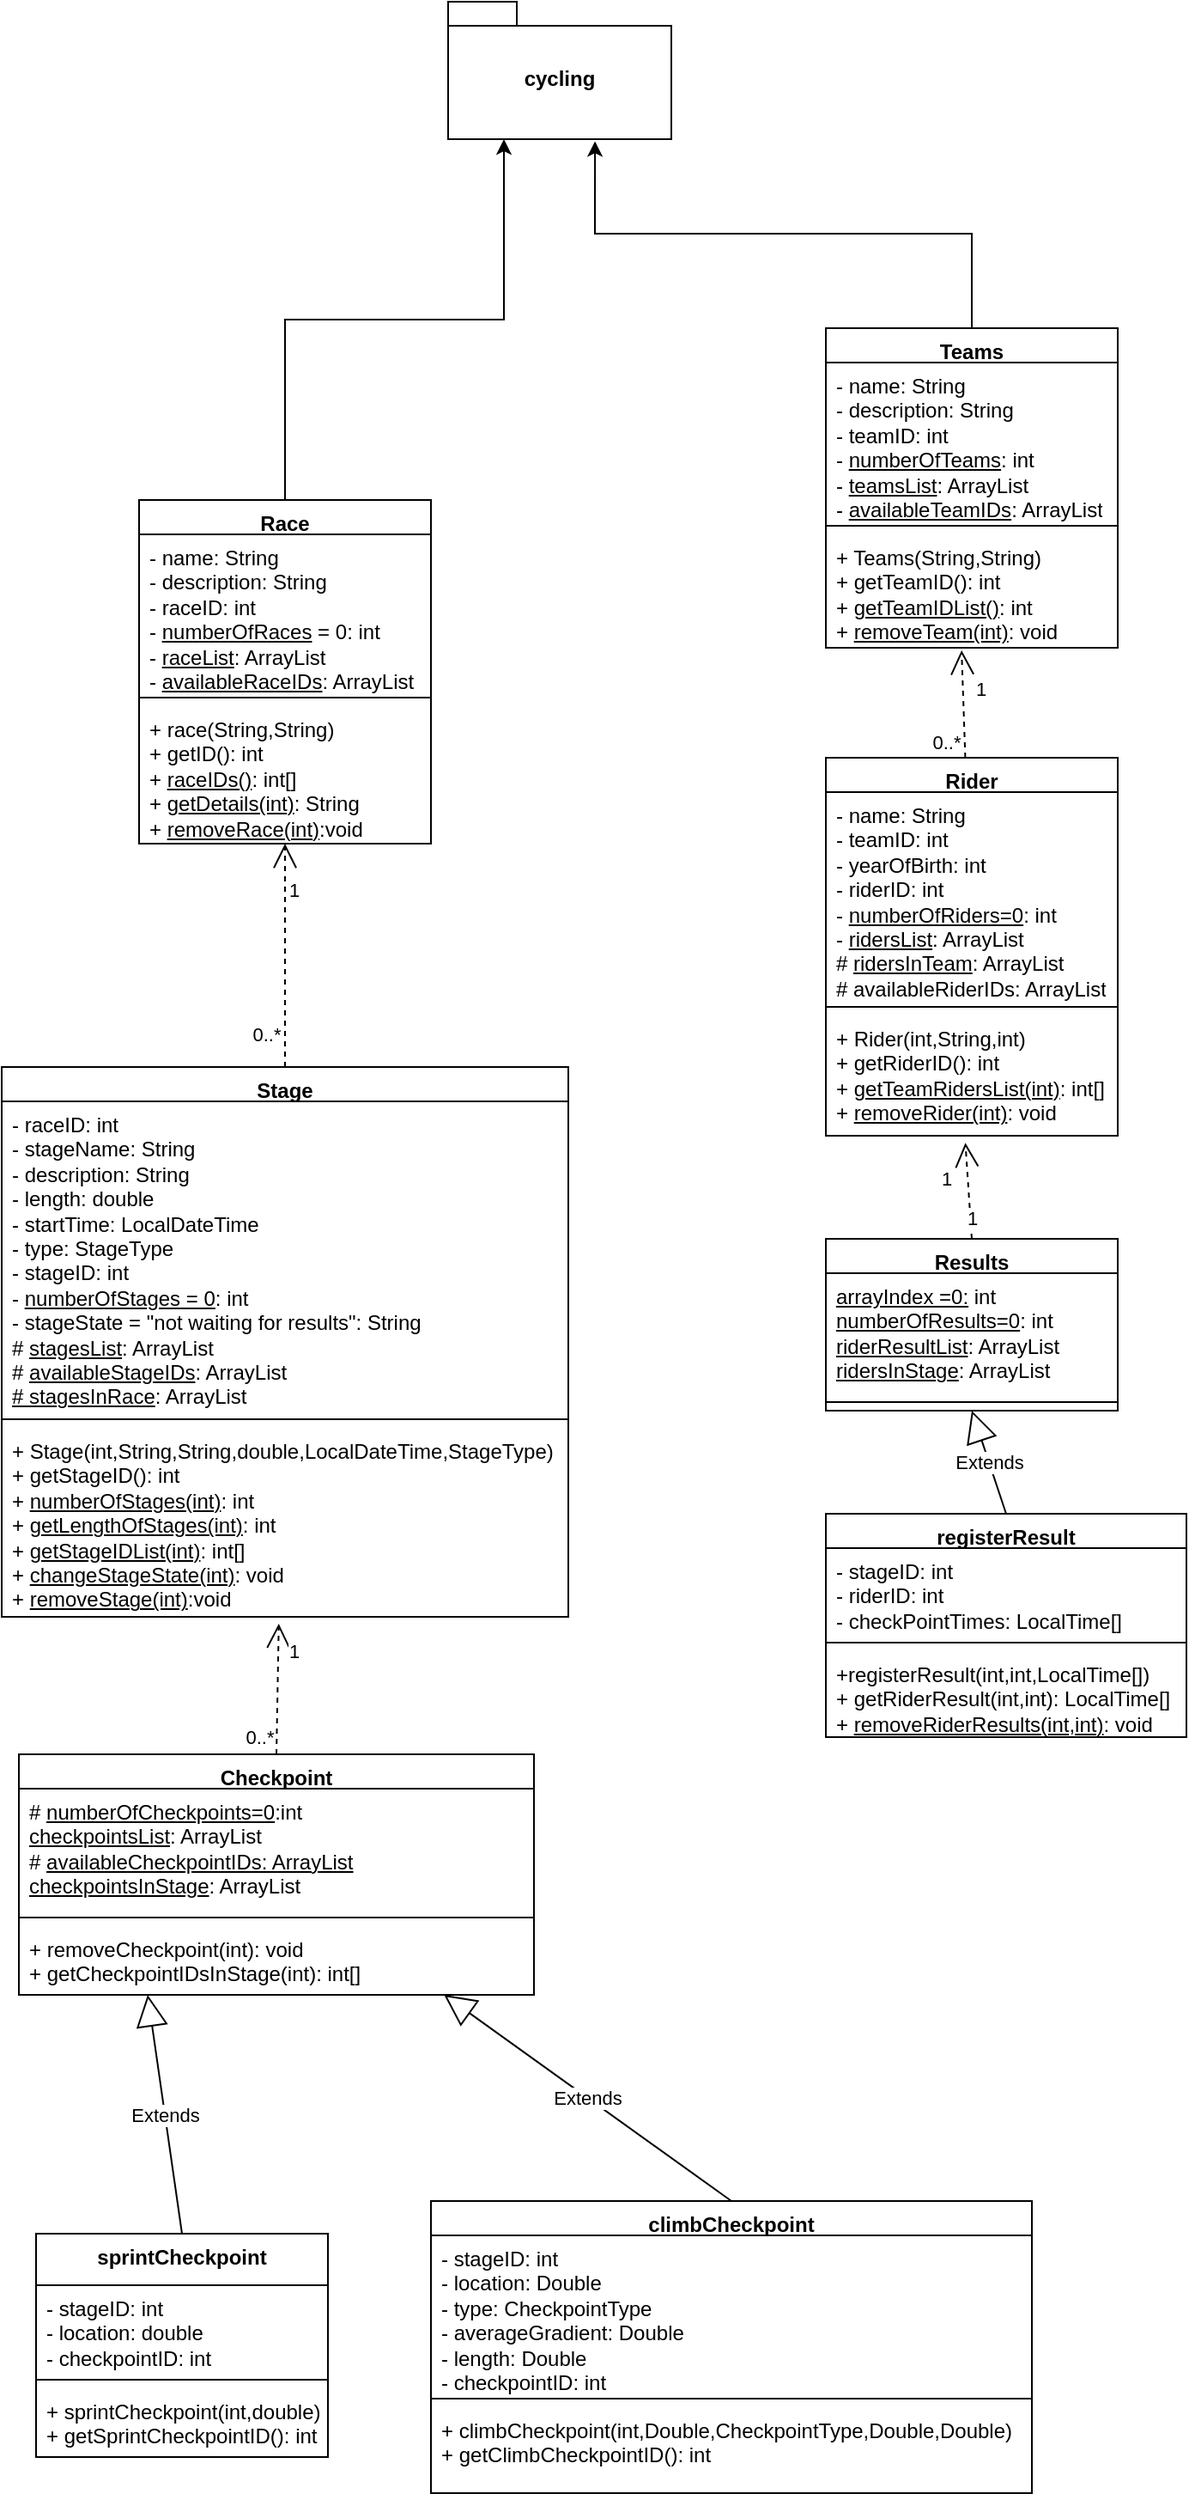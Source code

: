 <mxfile version="24.2.0" type="github">
  <diagram id="C5RBs43oDa-KdzZeNtuy" name="Page-1">
    <mxGraphModel dx="756" dy="1561" grid="1" gridSize="10" guides="1" tooltips="1" connect="1" arrows="1" fold="1" page="1" pageScale="1" pageWidth="827" pageHeight="1169" math="0" shadow="0">
      <root>
        <mxCell id="WIyWlLk6GJQsqaUBKTNV-0" />
        <mxCell id="WIyWlLk6GJQsqaUBKTNV-1" parent="WIyWlLk6GJQsqaUBKTNV-0" />
        <mxCell id="emHu-cfzv6c4kefyn8a2-1" value="Teams" style="swimlane;fontStyle=1;align=center;verticalAlign=top;childLayout=stackLayout;horizontal=1;startSize=20;horizontalStack=0;resizeParent=1;resizeParentMax=0;resizeLast=0;collapsible=1;marginBottom=0;whiteSpace=wrap;html=1;" vertex="1" parent="WIyWlLk6GJQsqaUBKTNV-1">
          <mxGeometry x="480" y="-70" width="170" height="186" as="geometry">
            <mxRectangle x="530" y="90" width="80" height="30" as="alternateBounds" />
          </mxGeometry>
        </mxCell>
        <mxCell id="emHu-cfzv6c4kefyn8a2-2" value="- name: String&lt;div&gt;- description: String&lt;/div&gt;&lt;div&gt;- teamID: int&lt;/div&gt;&lt;div&gt;- &lt;u&gt;numberOfTeams&lt;/u&gt;: int&lt;/div&gt;&lt;div&gt;- &lt;u&gt;teamsList&lt;/u&gt;: ArrayList&lt;/div&gt;&lt;div&gt;- &lt;u&gt;availableTeamIDs&lt;/u&gt;: ArrayList&lt;/div&gt;" style="text;strokeColor=none;fillColor=none;align=left;verticalAlign=top;spacingLeft=4;spacingRight=4;overflow=hidden;rotatable=0;points=[[0,0.5],[1,0.5]];portConstraint=eastwest;whiteSpace=wrap;html=1;" vertex="1" parent="emHu-cfzv6c4kefyn8a2-1">
          <mxGeometry y="20" width="170" height="90" as="geometry" />
        </mxCell>
        <mxCell id="emHu-cfzv6c4kefyn8a2-3" value="" style="line;strokeWidth=1;fillColor=none;align=left;verticalAlign=middle;spacingTop=-1;spacingLeft=3;spacingRight=3;rotatable=0;labelPosition=right;points=[];portConstraint=eastwest;strokeColor=inherit;" vertex="1" parent="emHu-cfzv6c4kefyn8a2-1">
          <mxGeometry y="110" width="170" height="10" as="geometry" />
        </mxCell>
        <mxCell id="emHu-cfzv6c4kefyn8a2-4" value="+ Teams(String,String)&lt;div&gt;+ getTeamID(): int&lt;/div&gt;&lt;div&gt;+ &lt;u&gt;getTeamIDList()&lt;/u&gt;: int&lt;/div&gt;&lt;div&gt;+ &lt;u&gt;removeTeam(int)&lt;/u&gt;: void&lt;/div&gt;" style="text;strokeColor=none;fillColor=none;align=left;verticalAlign=top;spacingLeft=4;spacingRight=4;overflow=hidden;rotatable=0;points=[[0,0.5],[1,0.5]];portConstraint=eastwest;whiteSpace=wrap;html=1;" vertex="1" parent="emHu-cfzv6c4kefyn8a2-1">
          <mxGeometry y="120" width="170" height="66" as="geometry" />
        </mxCell>
        <mxCell id="emHu-cfzv6c4kefyn8a2-6" value="Stage" style="swimlane;fontStyle=1;align=center;verticalAlign=top;childLayout=stackLayout;horizontal=1;startSize=20;horizontalStack=0;resizeParent=1;resizeParentMax=0;resizeLast=0;collapsible=1;marginBottom=0;whiteSpace=wrap;html=1;" vertex="1" parent="WIyWlLk6GJQsqaUBKTNV-1">
          <mxGeometry y="360" width="330" height="320" as="geometry">
            <mxRectangle x="120" y="390" width="80" height="30" as="alternateBounds" />
          </mxGeometry>
        </mxCell>
        <mxCell id="emHu-cfzv6c4kefyn8a2-7" value="- raceID: int&lt;div&gt;- stageName: String&lt;/div&gt;&lt;div&gt;- description: String&lt;/div&gt;&lt;div&gt;- length: double&lt;/div&gt;&lt;div&gt;- startTime: LocalDateTime&lt;/div&gt;&lt;div&gt;- type: StageType&lt;/div&gt;&lt;div&gt;- stageID: int&lt;/div&gt;&lt;div&gt;-&amp;nbsp;&lt;u&gt;numberOfStages = 0&lt;/u&gt;: int&lt;/div&gt;&lt;div&gt;- stageState = &quot;not waiting for results&quot;: String&lt;/div&gt;&lt;div&gt;# &lt;u&gt;stagesList&lt;/u&gt;: ArrayList&lt;/div&gt;&lt;div&gt;# &lt;u&gt;availableStageIDs&lt;/u&gt;: ArrayList&lt;/div&gt;&lt;div&gt;&lt;u&gt;# stagesInRace&lt;/u&gt;: ArrayList&lt;/div&gt;" style="text;strokeColor=none;fillColor=none;align=left;verticalAlign=top;spacingLeft=4;spacingRight=4;overflow=hidden;rotatable=0;points=[[0,0.5],[1,0.5]];portConstraint=eastwest;whiteSpace=wrap;html=1;" vertex="1" parent="emHu-cfzv6c4kefyn8a2-6">
          <mxGeometry y="20" width="330" height="180" as="geometry" />
        </mxCell>
        <mxCell id="emHu-cfzv6c4kefyn8a2-8" value="" style="line;strokeWidth=1;fillColor=none;align=left;verticalAlign=middle;spacingTop=-1;spacingLeft=3;spacingRight=3;rotatable=0;labelPosition=right;points=[];portConstraint=eastwest;strokeColor=inherit;" vertex="1" parent="emHu-cfzv6c4kefyn8a2-6">
          <mxGeometry y="200" width="330" height="10" as="geometry" />
        </mxCell>
        <mxCell id="emHu-cfzv6c4kefyn8a2-9" value="+ Stage(int,String,String,double,LocalDateTime,StageType)&lt;div&gt;+ getStageID(): int&lt;/div&gt;&lt;div&gt;+ &lt;u&gt;numberOfStages(int)&lt;/u&gt;: int&lt;/div&gt;&lt;div&gt;+ &lt;u&gt;getLengthOfStages(int)&lt;/u&gt;: int&lt;/div&gt;&lt;div&gt;+ &lt;u&gt;getStageIDList(int)&lt;/u&gt;: int[]&lt;/div&gt;&lt;div&gt;+ &lt;u&gt;changeStageState(int)&lt;/u&gt;: void&lt;/div&gt;&lt;div&gt;+ &lt;u&gt;removeStage(int)&lt;/u&gt;:void&lt;/div&gt;" style="text;strokeColor=none;fillColor=none;align=left;verticalAlign=top;spacingLeft=4;spacingRight=4;overflow=hidden;rotatable=0;points=[[0,0.5],[1,0.5]];portConstraint=eastwest;whiteSpace=wrap;html=1;" vertex="1" parent="emHu-cfzv6c4kefyn8a2-6">
          <mxGeometry y="210" width="330" height="110" as="geometry" />
        </mxCell>
        <mxCell id="emHu-cfzv6c4kefyn8a2-10" value="Rider" style="swimlane;fontStyle=1;align=center;verticalAlign=top;childLayout=stackLayout;horizontal=1;startSize=20;horizontalStack=0;resizeParent=1;resizeParentMax=0;resizeLast=0;collapsible=1;marginBottom=0;whiteSpace=wrap;html=1;" vertex="1" parent="WIyWlLk6GJQsqaUBKTNV-1">
          <mxGeometry x="480" y="180" width="170" height="220" as="geometry">
            <mxRectangle x="650" y="250" width="80" height="30" as="alternateBounds" />
          </mxGeometry>
        </mxCell>
        <mxCell id="emHu-cfzv6c4kefyn8a2-11" value="- name: String&lt;div&gt;- teamID: int&lt;/div&gt;&lt;div&gt;- yearOfBirth: int&lt;/div&gt;&lt;div&gt;- riderID: int&lt;/div&gt;&lt;div&gt;- &lt;u&gt;numberOfRiders=0&lt;/u&gt;: int&lt;/div&gt;&lt;div&gt;- &lt;u&gt;ridersList&lt;/u&gt;: ArrayList&lt;/div&gt;&lt;div&gt;# &lt;u&gt;ridersInTeam&lt;/u&gt;: ArrayList&lt;/div&gt;&lt;div&gt;# availableRiderIDs: ArrayList&lt;/div&gt;" style="text;strokeColor=none;fillColor=none;align=left;verticalAlign=top;spacingLeft=4;spacingRight=4;overflow=hidden;rotatable=0;points=[[0,0.5],[1,0.5]];portConstraint=eastwest;whiteSpace=wrap;html=1;" vertex="1" parent="emHu-cfzv6c4kefyn8a2-10">
          <mxGeometry y="20" width="170" height="120" as="geometry" />
        </mxCell>
        <mxCell id="emHu-cfzv6c4kefyn8a2-12" value="" style="line;strokeWidth=1;fillColor=none;align=left;verticalAlign=middle;spacingTop=-1;spacingLeft=3;spacingRight=3;rotatable=0;labelPosition=right;points=[];portConstraint=eastwest;strokeColor=inherit;" vertex="1" parent="emHu-cfzv6c4kefyn8a2-10">
          <mxGeometry y="140" width="170" height="10" as="geometry" />
        </mxCell>
        <mxCell id="emHu-cfzv6c4kefyn8a2-13" value="+ Rider(int,String,int)&lt;div&gt;+ getRiderID(): int&lt;/div&gt;&lt;div&gt;+ &lt;u&gt;getTeamRidersList(int)&lt;/u&gt;: int[]&lt;/div&gt;&lt;div&gt;+ &lt;u&gt;removeRider(int)&lt;/u&gt;: void&lt;/div&gt;" style="text;strokeColor=none;fillColor=none;align=left;verticalAlign=top;spacingLeft=4;spacingRight=4;overflow=hidden;rotatable=0;points=[[0,0.5],[1,0.5]];portConstraint=eastwest;whiteSpace=wrap;html=1;" vertex="1" parent="emHu-cfzv6c4kefyn8a2-10">
          <mxGeometry y="150" width="170" height="70" as="geometry" />
        </mxCell>
        <mxCell id="emHu-cfzv6c4kefyn8a2-14" value="Results" style="swimlane;fontStyle=1;align=center;verticalAlign=top;childLayout=stackLayout;horizontal=1;startSize=20;horizontalStack=0;resizeParent=1;resizeParentMax=0;resizeLast=0;collapsible=1;marginBottom=0;whiteSpace=wrap;html=1;" vertex="1" parent="WIyWlLk6GJQsqaUBKTNV-1">
          <mxGeometry x="480" y="460" width="170" height="100" as="geometry">
            <mxRectangle x="525" y="490" width="80" height="30" as="alternateBounds" />
          </mxGeometry>
        </mxCell>
        <mxCell id="emHu-cfzv6c4kefyn8a2-15" value="&lt;u&gt;arrayIndex =0:&lt;/u&gt;&amp;nbsp;int&lt;div&gt;&lt;u&gt;numberOfResults=0&lt;/u&gt;: int&lt;/div&gt;&lt;div&gt;&lt;u&gt;riderResultList&lt;/u&gt;: ArrayList&lt;/div&gt;&lt;div&gt;&lt;u&gt;ridersInStage&lt;/u&gt;: ArrayList&lt;/div&gt;" style="text;strokeColor=none;fillColor=none;align=left;verticalAlign=top;spacingLeft=4;spacingRight=4;overflow=hidden;rotatable=0;points=[[0,0.5],[1,0.5]];portConstraint=eastwest;whiteSpace=wrap;html=1;" vertex="1" parent="emHu-cfzv6c4kefyn8a2-14">
          <mxGeometry y="20" width="170" height="70" as="geometry" />
        </mxCell>
        <mxCell id="emHu-cfzv6c4kefyn8a2-16" value="" style="line;strokeWidth=1;fillColor=none;align=left;verticalAlign=middle;spacingTop=-1;spacingLeft=3;spacingRight=3;rotatable=0;labelPosition=right;points=[];portConstraint=eastwest;strokeColor=inherit;" vertex="1" parent="emHu-cfzv6c4kefyn8a2-14">
          <mxGeometry y="90" width="170" height="10" as="geometry" />
        </mxCell>
        <mxCell id="emHu-cfzv6c4kefyn8a2-18" value="registerResult" style="swimlane;fontStyle=1;align=center;verticalAlign=top;childLayout=stackLayout;horizontal=1;startSize=20;horizontalStack=0;resizeParent=1;resizeParentMax=0;resizeLast=0;collapsible=1;marginBottom=0;whiteSpace=wrap;html=1;" vertex="1" parent="WIyWlLk6GJQsqaUBKTNV-1">
          <mxGeometry x="480" y="620" width="210" height="130" as="geometry">
            <mxRectangle x="480" y="620" width="80" height="30" as="alternateBounds" />
          </mxGeometry>
        </mxCell>
        <mxCell id="emHu-cfzv6c4kefyn8a2-19" value="- stageID: int&lt;div&gt;- riderID: int&lt;/div&gt;&lt;div&gt;- checkPointTimes: LocalTime[]&lt;/div&gt;" style="text;strokeColor=none;fillColor=none;align=left;verticalAlign=top;spacingLeft=4;spacingRight=4;overflow=hidden;rotatable=0;points=[[0,0.5],[1,0.5]];portConstraint=eastwest;whiteSpace=wrap;html=1;" vertex="1" parent="emHu-cfzv6c4kefyn8a2-18">
          <mxGeometry y="20" width="210" height="50" as="geometry" />
        </mxCell>
        <mxCell id="emHu-cfzv6c4kefyn8a2-20" value="" style="line;strokeWidth=1;fillColor=none;align=left;verticalAlign=middle;spacingTop=-1;spacingLeft=3;spacingRight=3;rotatable=0;labelPosition=right;points=[];portConstraint=eastwest;strokeColor=inherit;" vertex="1" parent="emHu-cfzv6c4kefyn8a2-18">
          <mxGeometry y="70" width="210" height="10" as="geometry" />
        </mxCell>
        <mxCell id="emHu-cfzv6c4kefyn8a2-21" value="+registerResult(int,int,LocalTime[])&lt;div&gt;+ getRiderResult(int,int): LocalTime[]&lt;/div&gt;&lt;div&gt;+ &lt;u&gt;removeRiderResults(int,int)&lt;/u&gt;: void&lt;/div&gt;" style="text;strokeColor=none;fillColor=none;align=left;verticalAlign=top;spacingLeft=4;spacingRight=4;overflow=hidden;rotatable=0;points=[[0,0.5],[1,0.5]];portConstraint=eastwest;whiteSpace=wrap;html=1;" vertex="1" parent="emHu-cfzv6c4kefyn8a2-18">
          <mxGeometry y="80" width="210" height="50" as="geometry" />
        </mxCell>
        <mxCell id="emHu-cfzv6c4kefyn8a2-22" value="Race" style="swimlane;fontStyle=1;align=center;verticalAlign=top;childLayout=stackLayout;horizontal=1;startSize=20;horizontalStack=0;resizeParent=1;resizeParentMax=0;resizeLast=0;collapsible=1;marginBottom=0;whiteSpace=wrap;html=1;" vertex="1" parent="WIyWlLk6GJQsqaUBKTNV-1">
          <mxGeometry x="80" y="30" width="170" height="200" as="geometry">
            <mxRectangle x="240" y="120" width="80" height="30" as="alternateBounds" />
          </mxGeometry>
        </mxCell>
        <mxCell id="emHu-cfzv6c4kefyn8a2-23" value="- name: String&lt;div&gt;- description: String&lt;/div&gt;&lt;div&gt;- raceID: int&lt;/div&gt;&lt;div&gt;- &lt;u&gt;numberOfRaces&lt;/u&gt; = 0: int&lt;/div&gt;&lt;div&gt;- &lt;u&gt;raceList&lt;/u&gt;: ArrayList&lt;/div&gt;&lt;div&gt;- &lt;u&gt;availableRaceIDs&lt;/u&gt;: ArrayList&lt;/div&gt;&lt;div&gt;&lt;br&gt;&lt;/div&gt;" style="text;strokeColor=none;fillColor=none;align=left;verticalAlign=top;spacingLeft=4;spacingRight=4;overflow=hidden;rotatable=0;points=[[0,0.5],[1,0.5]];portConstraint=eastwest;whiteSpace=wrap;html=1;" vertex="1" parent="emHu-cfzv6c4kefyn8a2-22">
          <mxGeometry y="20" width="170" height="90" as="geometry" />
        </mxCell>
        <mxCell id="emHu-cfzv6c4kefyn8a2-24" value="" style="line;strokeWidth=1;fillColor=none;align=left;verticalAlign=middle;spacingTop=-1;spacingLeft=3;spacingRight=3;rotatable=0;labelPosition=right;points=[];portConstraint=eastwest;strokeColor=inherit;" vertex="1" parent="emHu-cfzv6c4kefyn8a2-22">
          <mxGeometry y="110" width="170" height="10" as="geometry" />
        </mxCell>
        <mxCell id="emHu-cfzv6c4kefyn8a2-25" value="+ race(String,String)&lt;div&gt;+ getID(): int&lt;/div&gt;&lt;div&gt;+ &lt;u&gt;raceIDs()&lt;/u&gt;: int[]&lt;/div&gt;&lt;div&gt;+ &lt;u&gt;getDetails(int)&lt;/u&gt;: String&lt;/div&gt;&lt;div&gt;+ &lt;u&gt;removeRace(int)&lt;/u&gt;:void&lt;/div&gt;" style="text;strokeColor=none;fillColor=none;align=left;verticalAlign=top;spacingLeft=4;spacingRight=4;overflow=hidden;rotatable=0;points=[[0,0.5],[1,0.5]];portConstraint=eastwest;whiteSpace=wrap;html=1;" vertex="1" parent="emHu-cfzv6c4kefyn8a2-22">
          <mxGeometry y="120" width="170" height="80" as="geometry" />
        </mxCell>
        <mxCell id="emHu-cfzv6c4kefyn8a2-28" value="Checkpoint" style="swimlane;fontStyle=1;align=center;verticalAlign=top;childLayout=stackLayout;horizontal=1;startSize=20;horizontalStack=0;resizeParent=1;resizeParentMax=0;resizeLast=0;collapsible=1;marginBottom=0;whiteSpace=wrap;html=1;" vertex="1" parent="WIyWlLk6GJQsqaUBKTNV-1">
          <mxGeometry x="10" y="760" width="300" height="140" as="geometry">
            <mxRectangle x="80" y="750" width="80" height="30" as="alternateBounds" />
          </mxGeometry>
        </mxCell>
        <mxCell id="emHu-cfzv6c4kefyn8a2-29" value="# &lt;u&gt;numberOfCheckpoints=0&lt;/u&gt;:int&lt;div&gt;&lt;u&gt;checkpointsList&lt;/u&gt;: ArrayList&lt;/div&gt;&lt;div&gt;# &lt;u&gt;availableCheckpointIDs: ArrayList&lt;/u&gt;&lt;/div&gt;&lt;div&gt;&lt;u&gt;checkpointsInStage&lt;/u&gt;: ArrayList&lt;/div&gt;" style="text;strokeColor=none;fillColor=none;align=left;verticalAlign=top;spacingLeft=4;spacingRight=4;overflow=hidden;rotatable=0;points=[[0,0.5],[1,0.5]];portConstraint=eastwest;whiteSpace=wrap;html=1;" vertex="1" parent="emHu-cfzv6c4kefyn8a2-28">
          <mxGeometry y="20" width="300" height="70" as="geometry" />
        </mxCell>
        <mxCell id="emHu-cfzv6c4kefyn8a2-30" value="" style="line;strokeWidth=1;fillColor=none;align=left;verticalAlign=middle;spacingTop=-1;spacingLeft=3;spacingRight=3;rotatable=0;labelPosition=right;points=[];portConstraint=eastwest;strokeColor=inherit;" vertex="1" parent="emHu-cfzv6c4kefyn8a2-28">
          <mxGeometry y="90" width="300" height="10" as="geometry" />
        </mxCell>
        <mxCell id="emHu-cfzv6c4kefyn8a2-31" value="+ removeCheckpoint(int): void&lt;div&gt;&lt;div&gt;+ getCheckpointIDsInStage(int): int[]&lt;/div&gt;&lt;/div&gt;" style="text;strokeColor=none;fillColor=none;align=left;verticalAlign=top;spacingLeft=4;spacingRight=4;overflow=hidden;rotatable=0;points=[[0,0.5],[1,0.5]];portConstraint=eastwest;whiteSpace=wrap;html=1;" vertex="1" parent="emHu-cfzv6c4kefyn8a2-28">
          <mxGeometry y="100" width="300" height="40" as="geometry" />
        </mxCell>
        <mxCell id="emHu-cfzv6c4kefyn8a2-32" value="climbCheckpoint" style="swimlane;fontStyle=1;align=center;verticalAlign=top;childLayout=stackLayout;horizontal=1;startSize=20;horizontalStack=0;resizeParent=1;resizeParentMax=0;resizeLast=0;collapsible=1;marginBottom=0;whiteSpace=wrap;html=1;" vertex="1" parent="WIyWlLk6GJQsqaUBKTNV-1">
          <mxGeometry x="250" y="1020" width="350" height="170" as="geometry">
            <mxRectangle x="250" y="1020" width="80" height="30" as="alternateBounds" />
          </mxGeometry>
        </mxCell>
        <mxCell id="emHu-cfzv6c4kefyn8a2-33" value="- stageID: int&lt;div&gt;- location: Double&lt;/div&gt;&lt;div&gt;- type: CheckpointType&lt;/div&gt;&lt;div&gt;- averageGradient: Double&lt;/div&gt;&lt;div&gt;- length: Double&lt;/div&gt;&lt;div&gt;- checkpointID: int&lt;/div&gt;&lt;div&gt;&lt;br&gt;&lt;/div&gt;" style="text;strokeColor=none;fillColor=none;align=left;verticalAlign=top;spacingLeft=4;spacingRight=4;overflow=hidden;rotatable=0;points=[[0,0.5],[1,0.5]];portConstraint=eastwest;whiteSpace=wrap;html=1;" vertex="1" parent="emHu-cfzv6c4kefyn8a2-32">
          <mxGeometry y="20" width="350" height="90" as="geometry" />
        </mxCell>
        <mxCell id="emHu-cfzv6c4kefyn8a2-34" value="" style="line;strokeWidth=1;fillColor=none;align=left;verticalAlign=middle;spacingTop=-1;spacingLeft=3;spacingRight=3;rotatable=0;labelPosition=right;points=[];portConstraint=eastwest;strokeColor=inherit;" vertex="1" parent="emHu-cfzv6c4kefyn8a2-32">
          <mxGeometry y="110" width="350" height="10" as="geometry" />
        </mxCell>
        <mxCell id="emHu-cfzv6c4kefyn8a2-35" value="+ climbCheckpoint(int,Double,CheckpointType,Double,Double)&lt;div&gt;+ getClimbCheckpointID(): int&lt;/div&gt;" style="text;strokeColor=none;fillColor=none;align=left;verticalAlign=top;spacingLeft=4;spacingRight=4;overflow=hidden;rotatable=0;points=[[0,0.5],[1,0.5]];portConstraint=eastwest;whiteSpace=wrap;html=1;" vertex="1" parent="emHu-cfzv6c4kefyn8a2-32">
          <mxGeometry y="120" width="350" height="50" as="geometry" />
        </mxCell>
        <mxCell id="emHu-cfzv6c4kefyn8a2-36" value="sprintCheckpoint" style="swimlane;fontStyle=1;align=center;verticalAlign=top;childLayout=stackLayout;horizontal=1;startSize=30;horizontalStack=0;resizeParent=1;resizeParentMax=0;resizeLast=0;collapsible=1;marginBottom=0;whiteSpace=wrap;html=1;" vertex="1" parent="WIyWlLk6GJQsqaUBKTNV-1">
          <mxGeometry x="20" y="1039" width="170" height="130" as="geometry">
            <mxRectangle x="60" y="1040" width="80" height="30" as="alternateBounds" />
          </mxGeometry>
        </mxCell>
        <mxCell id="emHu-cfzv6c4kefyn8a2-37" value="- stageID: int&lt;div&gt;- location: double&lt;/div&gt;&lt;div&gt;- checkpointID: int&lt;/div&gt;&lt;div&gt;&lt;br&gt;&lt;/div&gt;" style="text;strokeColor=none;fillColor=none;align=left;verticalAlign=top;spacingLeft=4;spacingRight=4;overflow=hidden;rotatable=0;points=[[0,0.5],[1,0.5]];portConstraint=eastwest;whiteSpace=wrap;html=1;" vertex="1" parent="emHu-cfzv6c4kefyn8a2-36">
          <mxGeometry y="30" width="170" height="50" as="geometry" />
        </mxCell>
        <mxCell id="emHu-cfzv6c4kefyn8a2-38" value="" style="line;strokeWidth=1;fillColor=none;align=left;verticalAlign=middle;spacingTop=-1;spacingLeft=3;spacingRight=3;rotatable=0;labelPosition=right;points=[];portConstraint=eastwest;strokeColor=inherit;" vertex="1" parent="emHu-cfzv6c4kefyn8a2-36">
          <mxGeometry y="80" width="170" height="10" as="geometry" />
        </mxCell>
        <mxCell id="emHu-cfzv6c4kefyn8a2-39" value="+ sprintCheckpoint(int,double)&lt;div&gt;+ getSprintCheckpointID(): int&lt;/div&gt;" style="text;strokeColor=none;fillColor=none;align=left;verticalAlign=top;spacingLeft=4;spacingRight=4;overflow=hidden;rotatable=0;points=[[0,0.5],[1,0.5]];portConstraint=eastwest;whiteSpace=wrap;html=1;" vertex="1" parent="emHu-cfzv6c4kefyn8a2-36">
          <mxGeometry y="90" width="170" height="40" as="geometry" />
        </mxCell>
        <mxCell id="emHu-cfzv6c4kefyn8a2-41" value="Extends" style="endArrow=block;endSize=16;endFill=0;html=1;rounded=0;exitX=0.5;exitY=0;exitDx=0;exitDy=0;" edge="1" parent="WIyWlLk6GJQsqaUBKTNV-1" source="emHu-cfzv6c4kefyn8a2-32" target="emHu-cfzv6c4kefyn8a2-28">
          <mxGeometry width="160" relative="1" as="geometry">
            <mxPoint x="450" y="260" as="sourcePoint" />
            <mxPoint x="610" y="260" as="targetPoint" />
          </mxGeometry>
        </mxCell>
        <mxCell id="emHu-cfzv6c4kefyn8a2-42" value="Extends" style="endArrow=block;endSize=16;endFill=0;html=1;rounded=0;exitX=0.5;exitY=0;exitDx=0;exitDy=0;entryX=0.25;entryY=1;entryDx=0;entryDy=0;" edge="1" parent="WIyWlLk6GJQsqaUBKTNV-1" source="emHu-cfzv6c4kefyn8a2-36" target="emHu-cfzv6c4kefyn8a2-28">
          <mxGeometry width="160" relative="1" as="geometry">
            <mxPoint x="450" y="260" as="sourcePoint" />
            <mxPoint x="610" y="260" as="targetPoint" />
          </mxGeometry>
        </mxCell>
        <mxCell id="emHu-cfzv6c4kefyn8a2-43" value="Extends" style="endArrow=block;endSize=16;endFill=0;html=1;rounded=0;exitX=0.5;exitY=0;exitDx=0;exitDy=0;entryX=0.5;entryY=1;entryDx=0;entryDy=0;" edge="1" parent="WIyWlLk6GJQsqaUBKTNV-1" source="emHu-cfzv6c4kefyn8a2-18" target="emHu-cfzv6c4kefyn8a2-14">
          <mxGeometry width="160" relative="1" as="geometry">
            <mxPoint x="770" y="590" as="sourcePoint" />
            <mxPoint x="930" y="590" as="targetPoint" />
          </mxGeometry>
        </mxCell>
        <mxCell id="emHu-cfzv6c4kefyn8a2-48" value="" style="endArrow=open;endSize=12;dashed=1;html=1;rounded=0;exitX=0.5;exitY=0;exitDx=0;exitDy=0;" edge="1" parent="WIyWlLk6GJQsqaUBKTNV-1" source="emHu-cfzv6c4kefyn8a2-6" target="emHu-cfzv6c4kefyn8a2-25">
          <mxGeometry width="160" relative="1" as="geometry">
            <mxPoint x="230" y="300" as="sourcePoint" />
            <mxPoint x="390" y="300" as="targetPoint" />
          </mxGeometry>
        </mxCell>
        <mxCell id="emHu-cfzv6c4kefyn8a2-49" value="1" style="edgeLabel;html=1;align=center;verticalAlign=middle;resizable=0;points=[];" vertex="1" connectable="0" parent="emHu-cfzv6c4kefyn8a2-48">
          <mxGeometry x="0.568" y="-5" relative="1" as="geometry">
            <mxPoint y="-1" as="offset" />
          </mxGeometry>
        </mxCell>
        <mxCell id="emHu-cfzv6c4kefyn8a2-50" value="0..*" style="edgeLabel;html=1;align=center;verticalAlign=middle;resizable=0;points=[];" vertex="1" connectable="0" parent="emHu-cfzv6c4kefyn8a2-48">
          <mxGeometry x="-0.725" y="11" relative="1" as="geometry">
            <mxPoint y="-1" as="offset" />
          </mxGeometry>
        </mxCell>
        <mxCell id="emHu-cfzv6c4kefyn8a2-52" value="" style="endArrow=open;endSize=12;dashed=1;html=1;rounded=0;exitX=0.5;exitY=0;exitDx=0;exitDy=0;entryX=0.489;entryY=1.036;entryDx=0;entryDy=0;entryPerimeter=0;" edge="1" parent="WIyWlLk6GJQsqaUBKTNV-1" source="emHu-cfzv6c4kefyn8a2-28" target="emHu-cfzv6c4kefyn8a2-9">
          <mxGeometry width="160" relative="1" as="geometry">
            <mxPoint x="250" y="700" as="sourcePoint" />
            <mxPoint x="410" y="700" as="targetPoint" />
          </mxGeometry>
        </mxCell>
        <mxCell id="emHu-cfzv6c4kefyn8a2-53" value="1" style="edgeLabel;html=1;align=center;verticalAlign=middle;resizable=0;points=[];" vertex="1" connectable="0" parent="emHu-cfzv6c4kefyn8a2-52">
          <mxGeometry x="0.597" y="-2" relative="1" as="geometry">
            <mxPoint x="7" as="offset" />
          </mxGeometry>
        </mxCell>
        <mxCell id="emHu-cfzv6c4kefyn8a2-54" value="0..*" style="edgeLabel;html=1;align=center;verticalAlign=middle;resizable=0;points=[];" vertex="1" connectable="0" parent="emHu-cfzv6c4kefyn8a2-52">
          <mxGeometry x="-0.731" y="3" relative="1" as="geometry">
            <mxPoint x="-7" as="offset" />
          </mxGeometry>
        </mxCell>
        <mxCell id="emHu-cfzv6c4kefyn8a2-56" value="" style="endArrow=open;endSize=12;dashed=1;html=1;rounded=0;entryX=0.465;entryY=1.022;entryDx=0;entryDy=0;entryPerimeter=0;" edge="1" parent="WIyWlLk6GJQsqaUBKTNV-1" source="emHu-cfzv6c4kefyn8a2-10" target="emHu-cfzv6c4kefyn8a2-4">
          <mxGeometry width="160" relative="1" as="geometry">
            <mxPoint x="440" y="210" as="sourcePoint" />
            <mxPoint x="600" y="210" as="targetPoint" />
          </mxGeometry>
        </mxCell>
        <mxCell id="emHu-cfzv6c4kefyn8a2-57" value="1" style="edgeLabel;html=1;align=center;verticalAlign=middle;resizable=0;points=[];" vertex="1" connectable="0" parent="emHu-cfzv6c4kefyn8a2-56">
          <mxGeometry x="0.386" y="-2" relative="1" as="geometry">
            <mxPoint x="8" y="3" as="offset" />
          </mxGeometry>
        </mxCell>
        <mxCell id="emHu-cfzv6c4kefyn8a2-58" value="0..*" style="edgeLabel;html=1;align=center;verticalAlign=middle;resizable=0;points=[];" vertex="1" connectable="0" parent="emHu-cfzv6c4kefyn8a2-56">
          <mxGeometry x="-0.702" y="3" relative="1" as="geometry">
            <mxPoint x="-8" as="offset" />
          </mxGeometry>
        </mxCell>
        <mxCell id="emHu-cfzv6c4kefyn8a2-59" value="" style="endArrow=open;endSize=12;dashed=1;html=1;rounded=0;entryX=0.478;entryY=1.059;entryDx=0;entryDy=0;entryPerimeter=0;exitX=0.5;exitY=0;exitDx=0;exitDy=0;" edge="1" parent="WIyWlLk6GJQsqaUBKTNV-1" source="emHu-cfzv6c4kefyn8a2-14" target="emHu-cfzv6c4kefyn8a2-13">
          <mxGeometry width="160" relative="1" as="geometry">
            <mxPoint x="440" y="430" as="sourcePoint" />
            <mxPoint x="600" y="430" as="targetPoint" />
          </mxGeometry>
        </mxCell>
        <mxCell id="emHu-cfzv6c4kefyn8a2-60" value="1" style="edgeLabel;html=1;align=center;verticalAlign=middle;resizable=0;points=[];" vertex="1" connectable="0" parent="emHu-cfzv6c4kefyn8a2-59">
          <mxGeometry x="0.26" y="6" relative="1" as="geometry">
            <mxPoint x="-7" as="offset" />
          </mxGeometry>
        </mxCell>
        <mxCell id="emHu-cfzv6c4kefyn8a2-61" value="1" style="edgeLabel;html=1;align=center;verticalAlign=middle;resizable=0;points=[];" vertex="1" connectable="0" parent="emHu-cfzv6c4kefyn8a2-59">
          <mxGeometry x="-0.562" relative="1" as="geometry">
            <mxPoint x="1" as="offset" />
          </mxGeometry>
        </mxCell>
        <mxCell id="emHu-cfzv6c4kefyn8a2-62" value="cycling" style="shape=folder;fontStyle=1;spacingTop=10;tabWidth=40;tabHeight=14;tabPosition=left;html=1;whiteSpace=wrap;" vertex="1" parent="WIyWlLk6GJQsqaUBKTNV-1">
          <mxGeometry x="260" y="-260" width="130" height="80" as="geometry" />
        </mxCell>
        <mxCell id="emHu-cfzv6c4kefyn8a2-63" style="edgeStyle=orthogonalEdgeStyle;rounded=0;orthogonalLoop=1;jettySize=auto;html=1;exitX=0.5;exitY=0;exitDx=0;exitDy=0;entryX=0.25;entryY=1;entryDx=0;entryDy=0;entryPerimeter=0;" edge="1" parent="WIyWlLk6GJQsqaUBKTNV-1" source="emHu-cfzv6c4kefyn8a2-22" target="emHu-cfzv6c4kefyn8a2-62">
          <mxGeometry relative="1" as="geometry" />
        </mxCell>
        <mxCell id="emHu-cfzv6c4kefyn8a2-64" style="edgeStyle=orthogonalEdgeStyle;rounded=0;orthogonalLoop=1;jettySize=auto;html=1;exitX=0.5;exitY=0;exitDx=0;exitDy=0;entryX=0.658;entryY=1.015;entryDx=0;entryDy=0;entryPerimeter=0;" edge="1" parent="WIyWlLk6GJQsqaUBKTNV-1" source="emHu-cfzv6c4kefyn8a2-1" target="emHu-cfzv6c4kefyn8a2-62">
          <mxGeometry relative="1" as="geometry" />
        </mxCell>
      </root>
    </mxGraphModel>
  </diagram>
</mxfile>
